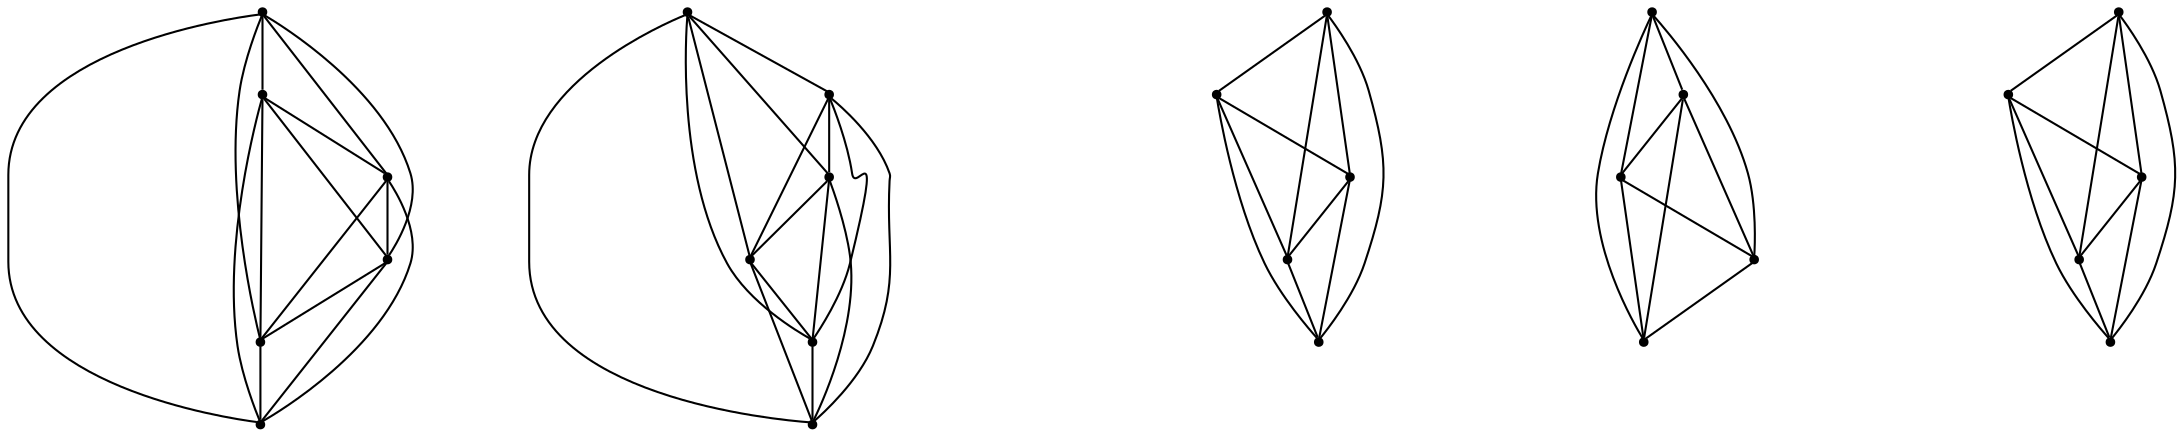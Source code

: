 graph {
  node [shape=point,comment="{\"directed\":false,\"doi\":\"10.1007/978-3-030-35802-0_8\",\"figure\":\"1\"}"]

  v0 [pos="1520.9860836348487,262.48820744713333"]
  v1 [pos="1340.956367718449,442.5147313720739"]
  v2 [pos="1520.9860836348487,442.5147313720739"]
  v3 [pos="1340.956367718449,262.48820744713333"]
  v4 [pos="1430.9696836575197,322.4971335389647"]
  v5 [pos="1430.9737533162522,291.5843846664313"]
  v6 [pos="1286.9153376131705,373.1919967114693"]
  v7 [pos="1098.5749652399525,373.1919967114693"]
  v8 [pos="1192.744197600296,441.60644554545615"]
  v9 [pos="1192.744197600296,341.5917382927729"]
  v10 [pos="1250.9461994060543,262.48413783827704"]
  v11 [pos="1134.5432450034298,262.48413783827704"]
  v12 [pos="938.7422820382827,262.48820744713333"]
  v13 [pos="804.7948539709873,307.49502919128366"]
  v14 [pos="864.804451932435,307.49502919128366"]
  v15 [pos="834.7996211575023,442.5147313720739"]
  v16 [pos="730.8580571769271,262.48820744713333"]
  v17 [pos="670.8527196394651,262.48820744713333"]
  v18 [pos="580.8383544915023,322.4971335389647"]
  v19 [pos="490.82402908630075,442.5147313720739"]
  v20 [pos="670.8527196394651,442.5147313720739"]
  v21 [pos="490.82402908630075,262.48820744713333"]
  v22 [pos="436.77791190760666,373.1919967114693"]
  v23 [pos="248.43958231230684,373.1919967114693"]
  v24 [pos="342.6087431356807,441.60644554545615"]
  v25 [pos="400.8096639383381,262.48413783827704"]
  v26 [pos="284.4077905388144,262.48413783827704"]

  v0 -- v1 [id="-1",pos="1520.9860836348487,262.48820744713333 1340.956367718449,442.5147313720739 1340.956367718449,442.5147313720739 1340.956367718449,442.5147313720739"]
  v23 -- v25 [id="-2",pos="248.43958231230684,373.1919967114693 400.8096639383381,262.48413783827704 400.8096639383381,262.48413783827704 400.8096639383381,262.48413783827704"]
  v23 -- v26 [id="-3",pos="248.43958231230684,373.1919967114693 284.4077905388144,262.48413783827704 284.4077905388144,262.48413783827704 284.4077905388144,262.48413783827704"]
  v26 -- v25 [id="-5",pos="284.4077905388144,262.48413783827704 400.8096639383381,262.48413783827704 400.8096639383381,262.48413783827704 400.8096639383381,262.48413783827704"]
  v26 -- v22 [id="-6",pos="284.4077905388144,262.48413783827704 436.77791190760666,373.1919967114693 436.77791190760666,373.1919967114693 436.77791190760666,373.1919967114693"]
  v24 -- v26 [id="-8",pos="342.6087431356807,441.60644554545615 284.4077905388144,262.48413783827704 284.4077905388144,262.48413783827704 284.4077905388144,262.48413783827704"]
  v24 -- v23 [id="-9",pos="342.6087431356807,441.60644554545615 248.43958231230684,373.1919967114693 248.43958231230684,373.1919967114693 248.43958231230684,373.1919967114693"]
  v25 -- v24 [id="-11",pos="400.8096639383381,262.48413783827704 342.6087431356807,441.60644554545615 342.6087431356807,441.60644554545615 342.6087431356807,441.60644554545615"]
  v25 -- v22 [id="-12",pos="400.8096639383381,262.48413783827704 436.77791190760666,373.1919967114693 436.77791190760666,373.1919967114693 436.77791190760666,373.1919967114693"]
  v22 -- v23 [id="-14",pos="436.77791190760666,373.1919967114693 248.43958231230684,373.1919967114693 248.43958231230684,373.1919967114693 248.43958231230684,373.1919967114693"]
  v22 -- v24 [id="-15",pos="436.77791190760666,373.1919967114693 342.6087431356807,441.60644554545615 342.6087431356807,441.60644554545615 342.6087431356807,441.60644554545615"]
  v19 -- v21 [id="-17",pos="490.82402908630075,442.5147313720739 490.82402908630075,262.48820744713333 490.82402908630075,262.48820744713333 490.82402908630075,262.48820744713333"]
  v19 -- v17 [id="-18",pos="490.82402908630075,442.5147313720739 670.8527196394651,262.48820744713333 670.8527196394651,262.48820744713333 670.8527196394651,262.48820744713333"]
  v21 -- v17 [id="-19",pos="490.82402908630075,262.48820744713333 670.8527196394651,262.48820744713333 670.8527196394651,262.48820744713333 670.8527196394651,262.48820744713333"]
  v21 -- v20 [id="-20",pos="490.82402908630075,262.48820744713333 670.8527196394651,442.5147313720739 670.8527196394651,442.5147313720739 670.8527196394651,442.5147313720739"]
  v18 -- v19 [id="-22",pos="580.8383544915023,322.4971335389647 490.82402908630075,442.5147313720739 490.82402908630075,442.5147313720739 490.82402908630075,442.5147313720739"]
  v18 -- v20 [id="-23",pos="580.8383544915023,322.4971335389647 670.8527196394651,442.5147313720739 670.8527196394651,442.5147313720739 670.8527196394651,442.5147313720739"]
  v18 -- v21 [id="-24",pos="580.8383544915023,322.4971335389647 490.82402908630075,262.48820744713333 490.82402908630075,262.48820744713333 490.82402908630075,262.48820744713333"]
  v20 -- v19 [id="-25",pos="670.8527196394651,442.5147313720739 490.82402908630075,442.5147313720739 490.82402908630075,442.5147313720739 490.82402908630075,442.5147313720739"]
  v17 -- v20 [id="-27",pos="670.8527196394651,262.48820744713333 670.8527196394651,442.5147313720739 670.8527196394651,442.5147313720739 670.8527196394651,442.5147313720739"]
  v17 -- v18 [id="-29",pos="670.8527196394651,262.48820744713333 580.8383544915023,322.4971335389647 580.8383544915023,322.4971335389647 580.8383544915023,322.4971335389647"]
  v16 -- v12 [id="-30",pos="730.8580571769271,262.48820744713333 938.7422820382827,262.48820744713333 938.7422820382827,262.48820744713333 938.7422820382827,262.48820744713333"]
  v16 -- v13 [id="-31",pos="730.8580571769271,262.48820744713333 804.7948539709873,307.49502919128366 804.7948539709873,307.49502919128366 804.7948539709873,307.49502919128366"]
  v16 -- v15 [id="-32",pos="730.8580571769271,262.48820744713333 834.7996211575023,442.5147313720739 834.7996211575023,442.5147313720739 834.7996211575023,442.5147313720739"]
  v13 -- v12 [id="-33",pos="804.7948539709873,307.49502919128366 938.7422820382827,262.48820744713333 938.7422820382827,262.48820744713333 938.7422820382827,262.48820744713333"]
  v13 -- v15 [id="-34",pos="804.7948539709873,307.49502919128366 834.7996211575023,442.5147313720739 834.7996211575023,442.5147313720739 834.7996211575023,442.5147313720739"]
  v15 -- v14 [id="-36",pos="834.7996211575023,442.5147313720739 864.804451932435,307.49502919128366 864.804451932435,307.49502919128366 864.804451932435,307.49502919128366"]
  v15 -- v12 [id="-37",pos="834.7996211575023,442.5147313720739 938.7422820382827,262.48820744713333 938.7422820382827,262.48820744713333 938.7422820382827,262.48820744713333"]
  v14 -- v13 [id="-38",pos="864.804451932435,307.49502919128366 804.7948539709873,307.49502919128366 804.7948539709873,307.49502919128366 804.7948539709873,307.49502919128366"]
  v14 -- v16 [id="-39",pos="864.804451932435,307.49502919128366 730.8580571769271,262.48820744713333 730.8580571769271,262.48820744713333 730.8580571769271,262.48820744713333"]
  v12 -- v14 [id="-42",pos="938.7422820382827,262.48820744713333 864.804451932435,307.49502919128366 864.804451932435,307.49502919128366 864.804451932435,307.49502919128366"]
  v7 -- v10 [id="-44",pos="1098.5749652399525,373.1919967114693 1250.9461994060543,262.48413783827704 1250.9461994060543,262.48413783827704 1250.9461994060543,262.48413783827704"]
  v7 -- v11 [id="-45",pos="1098.5749652399525,373.1919967114693 1134.5432450034298,262.48413783827704 1134.5432450034298,262.48413783827704 1134.5432450034298,262.48413783827704"]
  v11 -- v10 [id="-47",pos="1134.5432450034298,262.48413783827704 1250.9461994060543,262.48413783827704 1250.9461994060543,262.48413783827704 1250.9461994060543,262.48413783827704"]
  v11 -- v6 [id="-48",pos="1134.5432450034298,262.48413783827704 1286.9153376131705,373.1919967114693 1286.9153376131705,373.1919967114693 1286.9153376131705,373.1919967114693"]
  v11 -- v9 [id="-49",pos="1134.5432450034298,262.48413783827704 1192.744197600296,341.5917382927729 1192.744197600296,341.5917382927729 1192.744197600296,341.5917382927729"]
  v8 -- v11 [id="-51",pos="1192.744197600296,441.60644554545615 1134.5432450034298,262.48413783827704 1134.5432450034298,262.48413783827704 1134.5432450034298,262.48413783827704"]
  v8 -- v7 [id="-52",pos="1192.744197600296,441.60644554545615 1098.5749652399525,373.1919967114693 1098.5749652399525,373.1919967114693 1098.5749652399525,373.1919967114693"]
  v9 -- v10 [id="-54",pos="1192.744197600296,341.5917382927729 1250.9461994060543,262.48413783827704 1250.9461994060543,262.48413783827704 1250.9461994060543,262.48413783827704"]
  v9 -- v7 [id="-55",pos="1192.744197600296,341.5917382927729 1098.5749652399525,373.1919967114693 1098.5749652399525,373.1919967114693 1098.5749652399525,373.1919967114693"]
  v9 -- v8 [id="-56",pos="1192.744197600296,341.5917382927729 1192.744197600296,441.60644554545615 1192.744197600296,441.60644554545615 1192.744197600296,441.60644554545615"]
  v10 -- v8 [id="-57",pos="1250.9461994060543,262.48413783827704 1192.744197600296,441.60644554545615 1192.744197600296,441.60644554545615 1192.744197600296,441.60644554545615"]
  v10 -- v6 [id="-59",pos="1250.9461994060543,262.48413783827704 1286.9153376131705,373.1919967114693 1286.9153376131705,373.1919967114693 1286.9153376131705,373.1919967114693"]
  v6 -- v7 [id="-60",pos="1286.9153376131705,373.1919967114693 1098.5749652399525,373.1919967114693 1098.5749652399525,373.1919967114693 1098.5749652399525,373.1919967114693"]
  v6 -- v9 [id="-61",pos="1286.9153376131705,373.1919967114693 1192.744197600296,341.5917382927729 1192.744197600296,341.5917382927729 1192.744197600296,341.5917382927729"]
  v6 -- v8 [id="-62",pos="1286.9153376131705,373.1919967114693 1192.744197600296,441.60644554545615 1192.744197600296,441.60644554545615 1192.744197600296,441.60644554545615"]
  v1 -- v3 [id="-64",pos="1340.956367718449,442.5147313720739 1340.956367718449,262.48820744713333 1340.956367718449,262.48820744713333 1340.956367718449,262.48820744713333"]
  v3 -- v2 [id="-66",pos="1340.956367718449,262.48820744713333 1520.9860836348487,442.5147313720739 1520.9860836348487,442.5147313720739 1520.9860836348487,442.5147313720739"]
  v3 -- v0 [id="-67",pos="1340.956367718449,262.48820744713333 1520.9860836348487,262.48820744713333 1520.9860836348487,262.48820744713333 1520.9860836348487,262.48820744713333"]
  v1 -- v5 [id="-68",pos="1340.956367718449,442.5147313720739 1430.9737533162522,291.5843846664313 1430.9737533162522,291.5843846664313 1430.9737533162522,291.5843846664313"]
  v4 -- v2 [id="-71",pos="1430.9696836575197,322.4971335389647 1520.9860836348487,442.5147313720739 1520.9860836348487,442.5147313720739 1520.9860836348487,442.5147313720739"]
  v4 -- v3 [id="-72",pos="1430.9696836575197,322.4971335389647 1340.956367718449,262.48820744713333 1340.956367718449,262.48820744713333 1340.956367718449,262.48820744713333"]
  v4 -- v1 [id="-73",pos="1430.9696836575197,322.4971335389647 1340.956367718449,442.5147313720739 1340.956367718449,442.5147313720739 1340.956367718449,442.5147313720739"]
  v4 -- v5 [id="-74",pos="1430.9696836575197,322.4971335389647 1430.9737533162522,291.5843846664313 1430.9737533162522,291.5843846664313 1430.9737533162522,291.5843846664313"]
  v5 -- v0 [id="-75",pos="1430.9737533162522,291.5843846664313 1520.9860836348487,262.48820744713333 1520.9860836348487,262.48820744713333 1520.9860836348487,262.48820744713333"]
  v5 -- v2 [id="-76",pos="1430.9737533162522,291.5843846664313 1520.9860836348487,442.5147313720739 1520.9860836348487,442.5147313720739 1520.9860836348487,442.5147313720739"]
  v5 -- v3 [id="-77",pos="1430.9737533162522,291.5843846664313 1340.956367718449,262.48820744713333 1340.956367718449,262.48820744713333 1340.956367718449,262.48820744713333"]
  v2 -- v1 [id="-79",pos="1520.9860836348487,442.5147313720739 1340.956367718449,442.5147313720739 1340.956367718449,442.5147313720739 1340.956367718449,442.5147313720739"]
  v0 -- v2 [id="-80",pos="1520.9860836348487,262.48820744713333 1520.9860836348487,442.5147313720739 1520.9860836348487,442.5147313720739 1520.9860836348487,442.5147313720739"]
  v0 -- v4 [id="-81",pos="1520.9860836348487,262.48820744713333 1430.9696836575197,322.4971335389647 1430.9696836575197,322.4971335389647 1430.9696836575197,322.4971335389647"]
}
